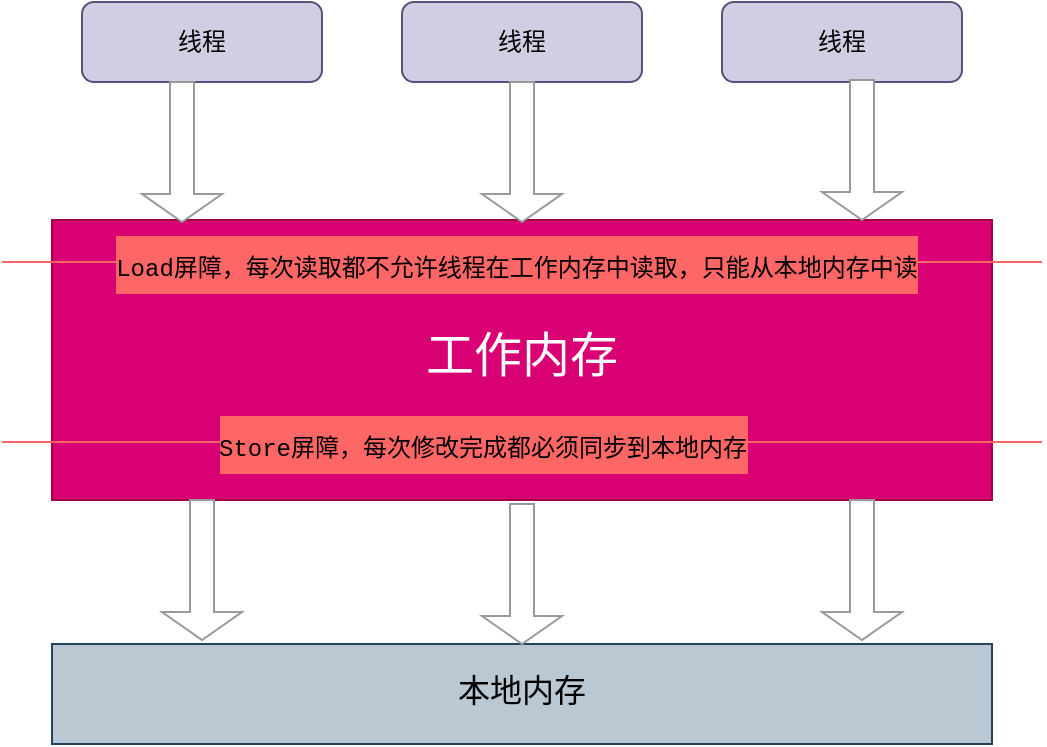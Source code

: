 <mxfile version="16.4.5" type="github">
  <diagram id="VdLjEIyXfi20JrJxK25Y" name="第 1 页">
    <mxGraphModel dx="1650" dy="890" grid="1" gridSize="10" guides="1" tooltips="1" connect="1" arrows="1" fold="1" page="1" pageScale="1" pageWidth="827" pageHeight="1169" math="0" shadow="0">
      <root>
        <mxCell id="0" />
        <mxCell id="1" parent="0" />
        <mxCell id="qOSOveKM96q125M51xoS-1" value="&lt;font face=&quot;Courier New&quot; style=&quot;font-size: 24px&quot;&gt;工作内存&lt;/font&gt;" style="rounded=0;whiteSpace=wrap;html=1;fillColor=#d80073;strokeColor=#A50040;fontColor=#ffffff;" vertex="1" parent="1">
          <mxGeometry x="225" y="249" width="470" height="140" as="geometry" />
        </mxCell>
        <mxCell id="qOSOveKM96q125M51xoS-2" value="&lt;font face=&quot;Courier New&quot;&gt;线程&lt;/font&gt;" style="rounded=1;whiteSpace=wrap;html=1;fillColor=#d0cee2;strokeColor=#56517e;" vertex="1" parent="1">
          <mxGeometry x="240" y="140" width="120" height="40" as="geometry" />
        </mxCell>
        <mxCell id="qOSOveKM96q125M51xoS-3" value="&lt;font face=&quot;Courier New&quot;&gt;线程&lt;/font&gt;" style="rounded=1;whiteSpace=wrap;html=1;fillColor=#d0cee2;strokeColor=#56517e;" vertex="1" parent="1">
          <mxGeometry x="400" y="140" width="120" height="40" as="geometry" />
        </mxCell>
        <mxCell id="qOSOveKM96q125M51xoS-4" value="&lt;font face=&quot;Courier New&quot;&gt;线程&lt;/font&gt;" style="rounded=1;whiteSpace=wrap;html=1;fillColor=#d0cee2;strokeColor=#56517e;" vertex="1" parent="1">
          <mxGeometry x="560" y="140" width="120" height="40" as="geometry" />
        </mxCell>
        <mxCell id="qOSOveKM96q125M51xoS-6" value="&lt;font face=&quot;Courier New&quot; size=&quot;3&quot;&gt;本地内存&lt;/font&gt;" style="rounded=0;whiteSpace=wrap;html=1;fillColor=#bac8d3;strokeColor=#23445d;" vertex="1" parent="1">
          <mxGeometry x="225" y="461" width="470" height="50" as="geometry" />
        </mxCell>
        <mxCell id="qOSOveKM96q125M51xoS-9" value="" style="shape=singleArrow;direction=south;whiteSpace=wrap;html=1;fontFamily=Courier New;fontSize=24;strokeColor=#999999;" vertex="1" parent="1">
          <mxGeometry x="270" y="180" width="40" height="70" as="geometry" />
        </mxCell>
        <mxCell id="qOSOveKM96q125M51xoS-10" value="" style="shape=singleArrow;direction=south;whiteSpace=wrap;html=1;fontFamily=Courier New;fontSize=24;strokeColor=#999999;" vertex="1" parent="1">
          <mxGeometry x="440" y="180" width="40" height="70" as="geometry" />
        </mxCell>
        <mxCell id="qOSOveKM96q125M51xoS-11" value="" style="shape=singleArrow;direction=south;whiteSpace=wrap;html=1;fontFamily=Courier New;fontSize=24;strokeColor=#999999;" vertex="1" parent="1">
          <mxGeometry x="610" y="179" width="40" height="70" as="geometry" />
        </mxCell>
        <mxCell id="qOSOveKM96q125M51xoS-12" value="" style="shape=singleArrow;direction=south;whiteSpace=wrap;html=1;fontFamily=Courier New;fontSize=24;strokeColor=#999999;" vertex="1" parent="1">
          <mxGeometry x="280" y="389" width="40" height="70" as="geometry" />
        </mxCell>
        <mxCell id="qOSOveKM96q125M51xoS-13" value="" style="shape=singleArrow;direction=south;whiteSpace=wrap;html=1;fontFamily=Courier New;fontSize=24;strokeColor=#999999;" vertex="1" parent="1">
          <mxGeometry x="440" y="391" width="40" height="70" as="geometry" />
        </mxCell>
        <mxCell id="qOSOveKM96q125M51xoS-14" value="" style="shape=singleArrow;direction=south;whiteSpace=wrap;html=1;fontFamily=Courier New;fontSize=24;strokeColor=#999999;" vertex="1" parent="1">
          <mxGeometry x="610" y="389" width="40" height="70" as="geometry" />
        </mxCell>
        <mxCell id="qOSOveKM96q125M51xoS-15" value="" style="endArrow=none;html=1;rounded=0;fontFamily=Courier New;fontSize=24;strokeColor=#FF6666;" edge="1" parent="1">
          <mxGeometry width="50" height="50" relative="1" as="geometry">
            <mxPoint x="200" y="270" as="sourcePoint" />
            <mxPoint x="720" y="270" as="targetPoint" />
          </mxGeometry>
        </mxCell>
        <mxCell id="qOSOveKM96q125M51xoS-17" value="&lt;font style=&quot;font-size: 12px&quot;&gt;Load屏障，每次读取都不允许线程在工作内存中读取，只能从本地内存中读&lt;/font&gt;" style="edgeLabel;html=1;align=center;verticalAlign=middle;resizable=0;points=[];fontSize=24;fontFamily=Courier New;labelBackgroundColor=#FF6666;" vertex="1" connectable="0" parent="qOSOveKM96q125M51xoS-15">
          <mxGeometry x="-0.076" y="-1" relative="1" as="geometry">
            <mxPoint x="17" as="offset" />
          </mxGeometry>
        </mxCell>
        <mxCell id="qOSOveKM96q125M51xoS-19" value="" style="endArrow=none;html=1;rounded=0;fontFamily=Courier New;fontSize=24;strokeColor=#FF6666;" edge="1" parent="1">
          <mxGeometry width="50" height="50" relative="1" as="geometry">
            <mxPoint x="200" y="360" as="sourcePoint" />
            <mxPoint x="720" y="360" as="targetPoint" />
          </mxGeometry>
        </mxCell>
        <mxCell id="qOSOveKM96q125M51xoS-20" value="&lt;font style=&quot;font-size: 12px&quot;&gt;Store屏障，每次修改完成都必须同步到本地内存&lt;/font&gt;" style="edgeLabel;html=1;align=center;verticalAlign=middle;resizable=0;points=[];fontSize=24;fontFamily=Courier New;labelBackgroundColor=#FF6666;" vertex="1" connectable="0" parent="qOSOveKM96q125M51xoS-19">
          <mxGeometry x="-0.076" y="-1" relative="1" as="geometry">
            <mxPoint as="offset" />
          </mxGeometry>
        </mxCell>
      </root>
    </mxGraphModel>
  </diagram>
</mxfile>
